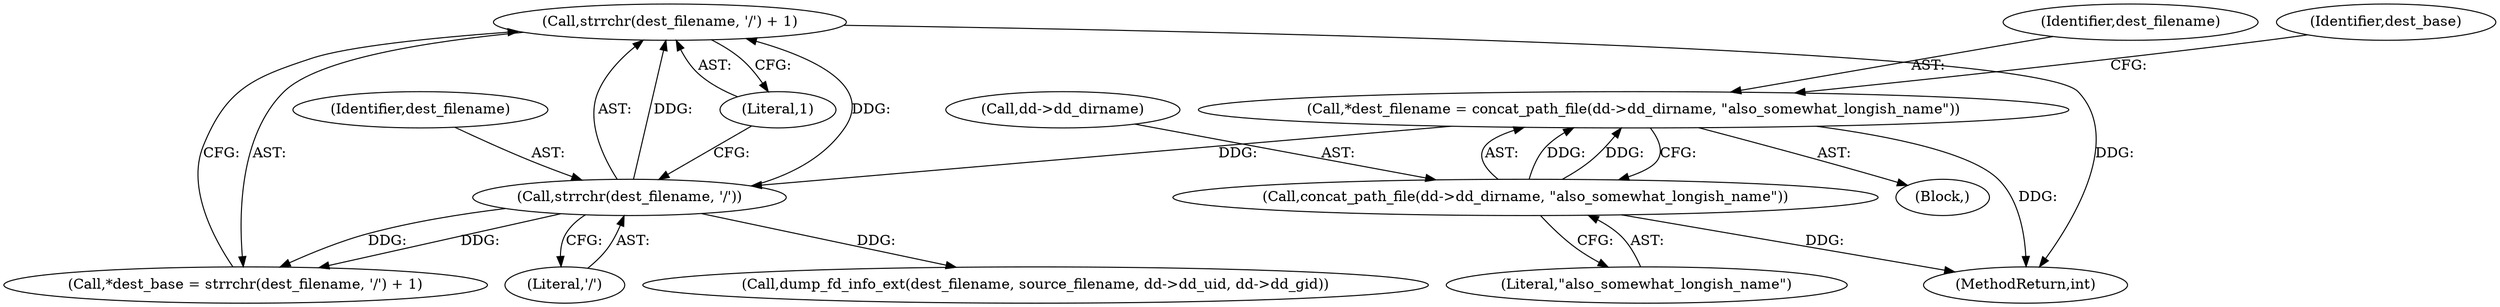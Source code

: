 digraph "0_abrt_3c1b60cfa62d39e5fff5a53a5bc53dae189e740e@API" {
"1000836" [label="(Call,strrchr(dest_filename, '/') + 1)"];
"1000837" [label="(Call,strrchr(dest_filename, '/'))"];
"1000826" [label="(Call,*dest_filename = concat_path_file(dd->dd_dirname, \"also_somewhat_longish_name\"))"];
"1000828" [label="(Call,concat_path_file(dd->dd_dirname, \"also_somewhat_longish_name\"))"];
"1000840" [label="(Literal,1)"];
"1001447" [label="(MethodReturn,int)"];
"1000838" [label="(Identifier,dest_filename)"];
"1000836" [label="(Call,strrchr(dest_filename, '/') + 1)"];
"1000835" [label="(Identifier,dest_base)"];
"1000828" [label="(Call,concat_path_file(dd->dd_dirname, \"also_somewhat_longish_name\"))"];
"1000783" [label="(Block,)"];
"1000829" [label="(Call,dd->dd_dirname)"];
"1000834" [label="(Call,*dest_base = strrchr(dest_filename, '/') + 1)"];
"1000839" [label="(Literal,'/')"];
"1000885" [label="(Call,dump_fd_info_ext(dest_filename, source_filename, dd->dd_uid, dd->dd_gid))"];
"1000832" [label="(Literal,\"also_somewhat_longish_name\")"];
"1000837" [label="(Call,strrchr(dest_filename, '/'))"];
"1000826" [label="(Call,*dest_filename = concat_path_file(dd->dd_dirname, \"also_somewhat_longish_name\"))"];
"1000827" [label="(Identifier,dest_filename)"];
"1000836" -> "1000834"  [label="AST: "];
"1000836" -> "1000840"  [label="CFG: "];
"1000837" -> "1000836"  [label="AST: "];
"1000840" -> "1000836"  [label="AST: "];
"1000834" -> "1000836"  [label="CFG: "];
"1000836" -> "1001447"  [label="DDG: "];
"1000837" -> "1000836"  [label="DDG: "];
"1000837" -> "1000836"  [label="DDG: "];
"1000837" -> "1000839"  [label="CFG: "];
"1000838" -> "1000837"  [label="AST: "];
"1000839" -> "1000837"  [label="AST: "];
"1000840" -> "1000837"  [label="CFG: "];
"1000837" -> "1000834"  [label="DDG: "];
"1000837" -> "1000834"  [label="DDG: "];
"1000826" -> "1000837"  [label="DDG: "];
"1000837" -> "1000885"  [label="DDG: "];
"1000826" -> "1000783"  [label="AST: "];
"1000826" -> "1000828"  [label="CFG: "];
"1000827" -> "1000826"  [label="AST: "];
"1000828" -> "1000826"  [label="AST: "];
"1000835" -> "1000826"  [label="CFG: "];
"1000826" -> "1001447"  [label="DDG: "];
"1000828" -> "1000826"  [label="DDG: "];
"1000828" -> "1000826"  [label="DDG: "];
"1000828" -> "1000832"  [label="CFG: "];
"1000829" -> "1000828"  [label="AST: "];
"1000832" -> "1000828"  [label="AST: "];
"1000828" -> "1001447"  [label="DDG: "];
}
